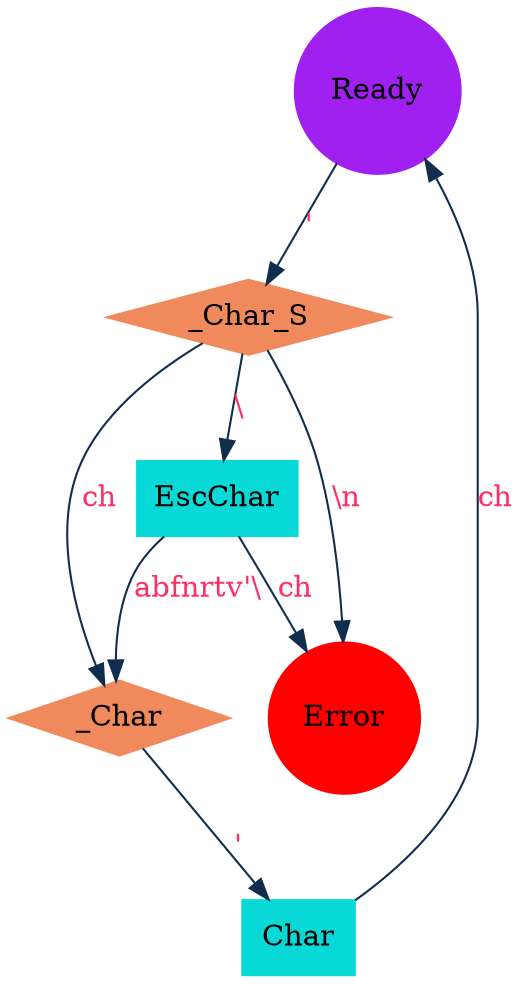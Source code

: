 // 字符面量的转换图
digraph LexcialChar{
    Ready       [shape=circle,    fontcolor=black, fillcolor=purple,      style=filled, color=purple];
    Error       [shape=circle,    fontcolor=black, fillcolor=red,         style=filled, color=red   ];
    _Char_S     [shape=diamond,   fontcolor=black, fillcolor="#f08a5d",   style=filled, color="#f08a5d"];
    _Char       [shape=diamond,   fontcolor=black, fillcolor="#f08a5d",   style=filled, color="#f08a5d"];
    Char        [shape=box,       fontcolor=black, fillcolor="#08d9d6",   style=filled, color="#08d9d6"];
    EscChar     [shape=box,       fontcolor=black, fillcolor="#08d9d6",   style=filled, color="#08d9d6"];

    Ready               -> _Char_S      [label="'",             color="#112d4e", fontcolor="#ff2e63"];
    _Char_S             -> Error        [label="\\n",           color="#112d4e", fontcolor="#ff2e63"];
    _Char_S             -> EscChar      [label="\\",            color="#112d4e", fontcolor="#ff2e63"];
    _Char_S             -> _Char        [label="ch",            color="#112d4e", fontcolor="#ff2e63"];

    _Char               -> Char         [label="'",             color="#112d4e", fontcolor="#ff2e63"];
    Char                -> Ready        [label="ch",            color="#112d4e", fontcolor="#ff2e63"];

    EscChar             -> _Char        [label="abfnrtv'\\",    color="#112d4e", fontcolor="#ff2e63"];
    EscChar             -> Error        [label="ch",            color="#112d4e", fontcolor="#ff2e63"];
}